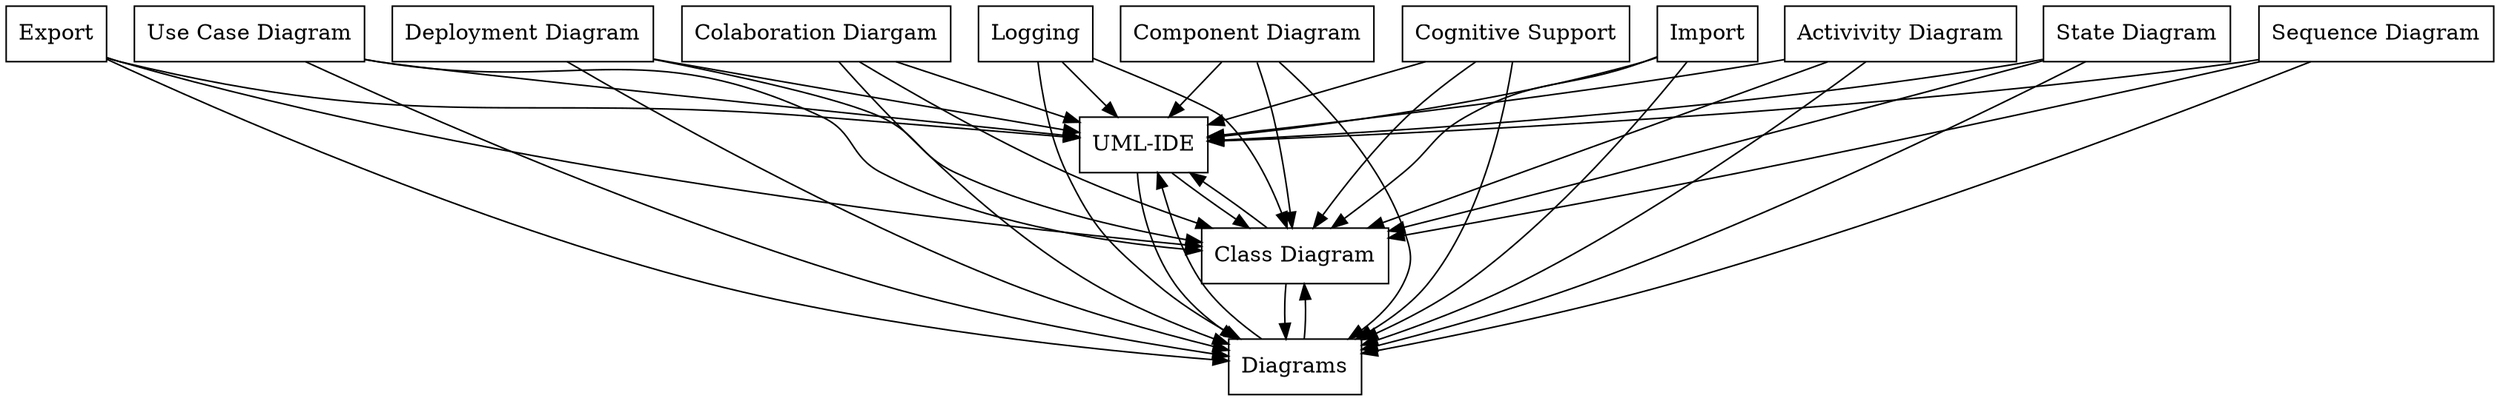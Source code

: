 digraph{
graph [rankdir=TB];
node [shape=box];
edge [arrowhead=normal];
0[label="Use Case Diagram",]
1[label="UML-IDE",]
2[label="Class Diagram",]
3[label="Import",]
4[label="Deployment Diagram",]
5[label="Colaboration Diargam",]
6[label="Diagrams",]
7[label="Export",]
8[label="Logging",]
9[label="Activivity Diagram",]
10[label="State Diagram",]
11[label="Sequence Diagram",]
12[label="Component Diagram",]
13[label="Cognitive Support",]
0->1[label="",]
0->2[label="",]
0->6[label="",]
1->2[label="",]
1->6[label="",]
2->1[label="",]
2->6[label="",]
3->1[label="",]
3->2[label="",]
3->6[label="",]
4->1[label="",]
4->2[label="",]
4->6[label="",]
5->1[label="",]
5->2[label="",]
5->6[label="",]
6->1[label="",]
6->2[label="",]
7->1[label="",]
7->2[label="",]
7->6[label="",]
8->1[label="",]
8->2[label="",]
8->6[label="",]
9->1[label="",]
9->2[label="",]
9->6[label="",]
10->1[label="",]
10->2[label="",]
10->6[label="",]
11->1[label="",]
11->2[label="",]
11->6[label="",]
12->1[label="",]
12->2[label="",]
12->6[label="",]
13->1[label="",]
13->2[label="",]
13->6[label="",]
}
